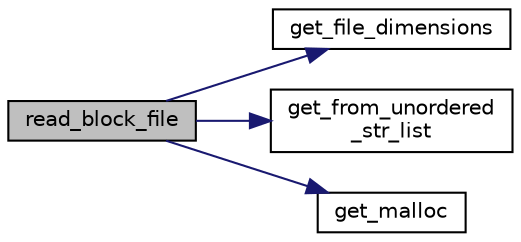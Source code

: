 digraph "read_block_file"
{
 // LATEX_PDF_SIZE
  edge [fontname="Helvetica",fontsize="10",labelfontname="Helvetica",labelfontsize="10"];
  node [fontname="Helvetica",fontsize="10",shape=record];
  rankdir="LR";
  Node1 [label="read_block_file",height=0.2,width=0.4,color="black", fillcolor="grey75", style="filled", fontcolor="black",tooltip="Given a file containing definitions of blocks of markers, process that file and return a struct conta..."];
  Node1 -> Node2 [color="midnightblue",fontsize="10",style="solid",fontname="Helvetica"];
  Node2 [label="get_file_dimensions",height=0.2,width=0.4,color="black", fillcolor="white", style="filled",URL="$group__supporters.html#ga392c23248f22e9faf085198dbb1d8711",tooltip="Opens a table file and reads the number of columns and rows (including headers) separated by sep into..."];
  Node1 -> Node3 [color="midnightblue",fontsize="10",style="solid",fontname="Helvetica"];
  Node3 [label="get_from_unordered\l_str_list",height=0.2,width=0.4,color="black", fillcolor="white", style="filled",URL="$group__supporters.html#gaed2ae969c3ce4ed1466a885dcc559472",tooltip="Returns the first located index in an array of strings where the string is the same as the string tar..."];
  Node1 -> Node4 [color="midnightblue",fontsize="10",style="solid",fontname="Helvetica"];
  Node4 [label="get_malloc",height=0.2,width=0.4,color="black", fillcolor="white", style="filled",URL="$group__supporters.html#ga08d9e7703e6779d2122baa4309fca0ab",tooltip="Replace calls to malloc direct with this function, which errors and exits with status 2 if memory all..."];
}
